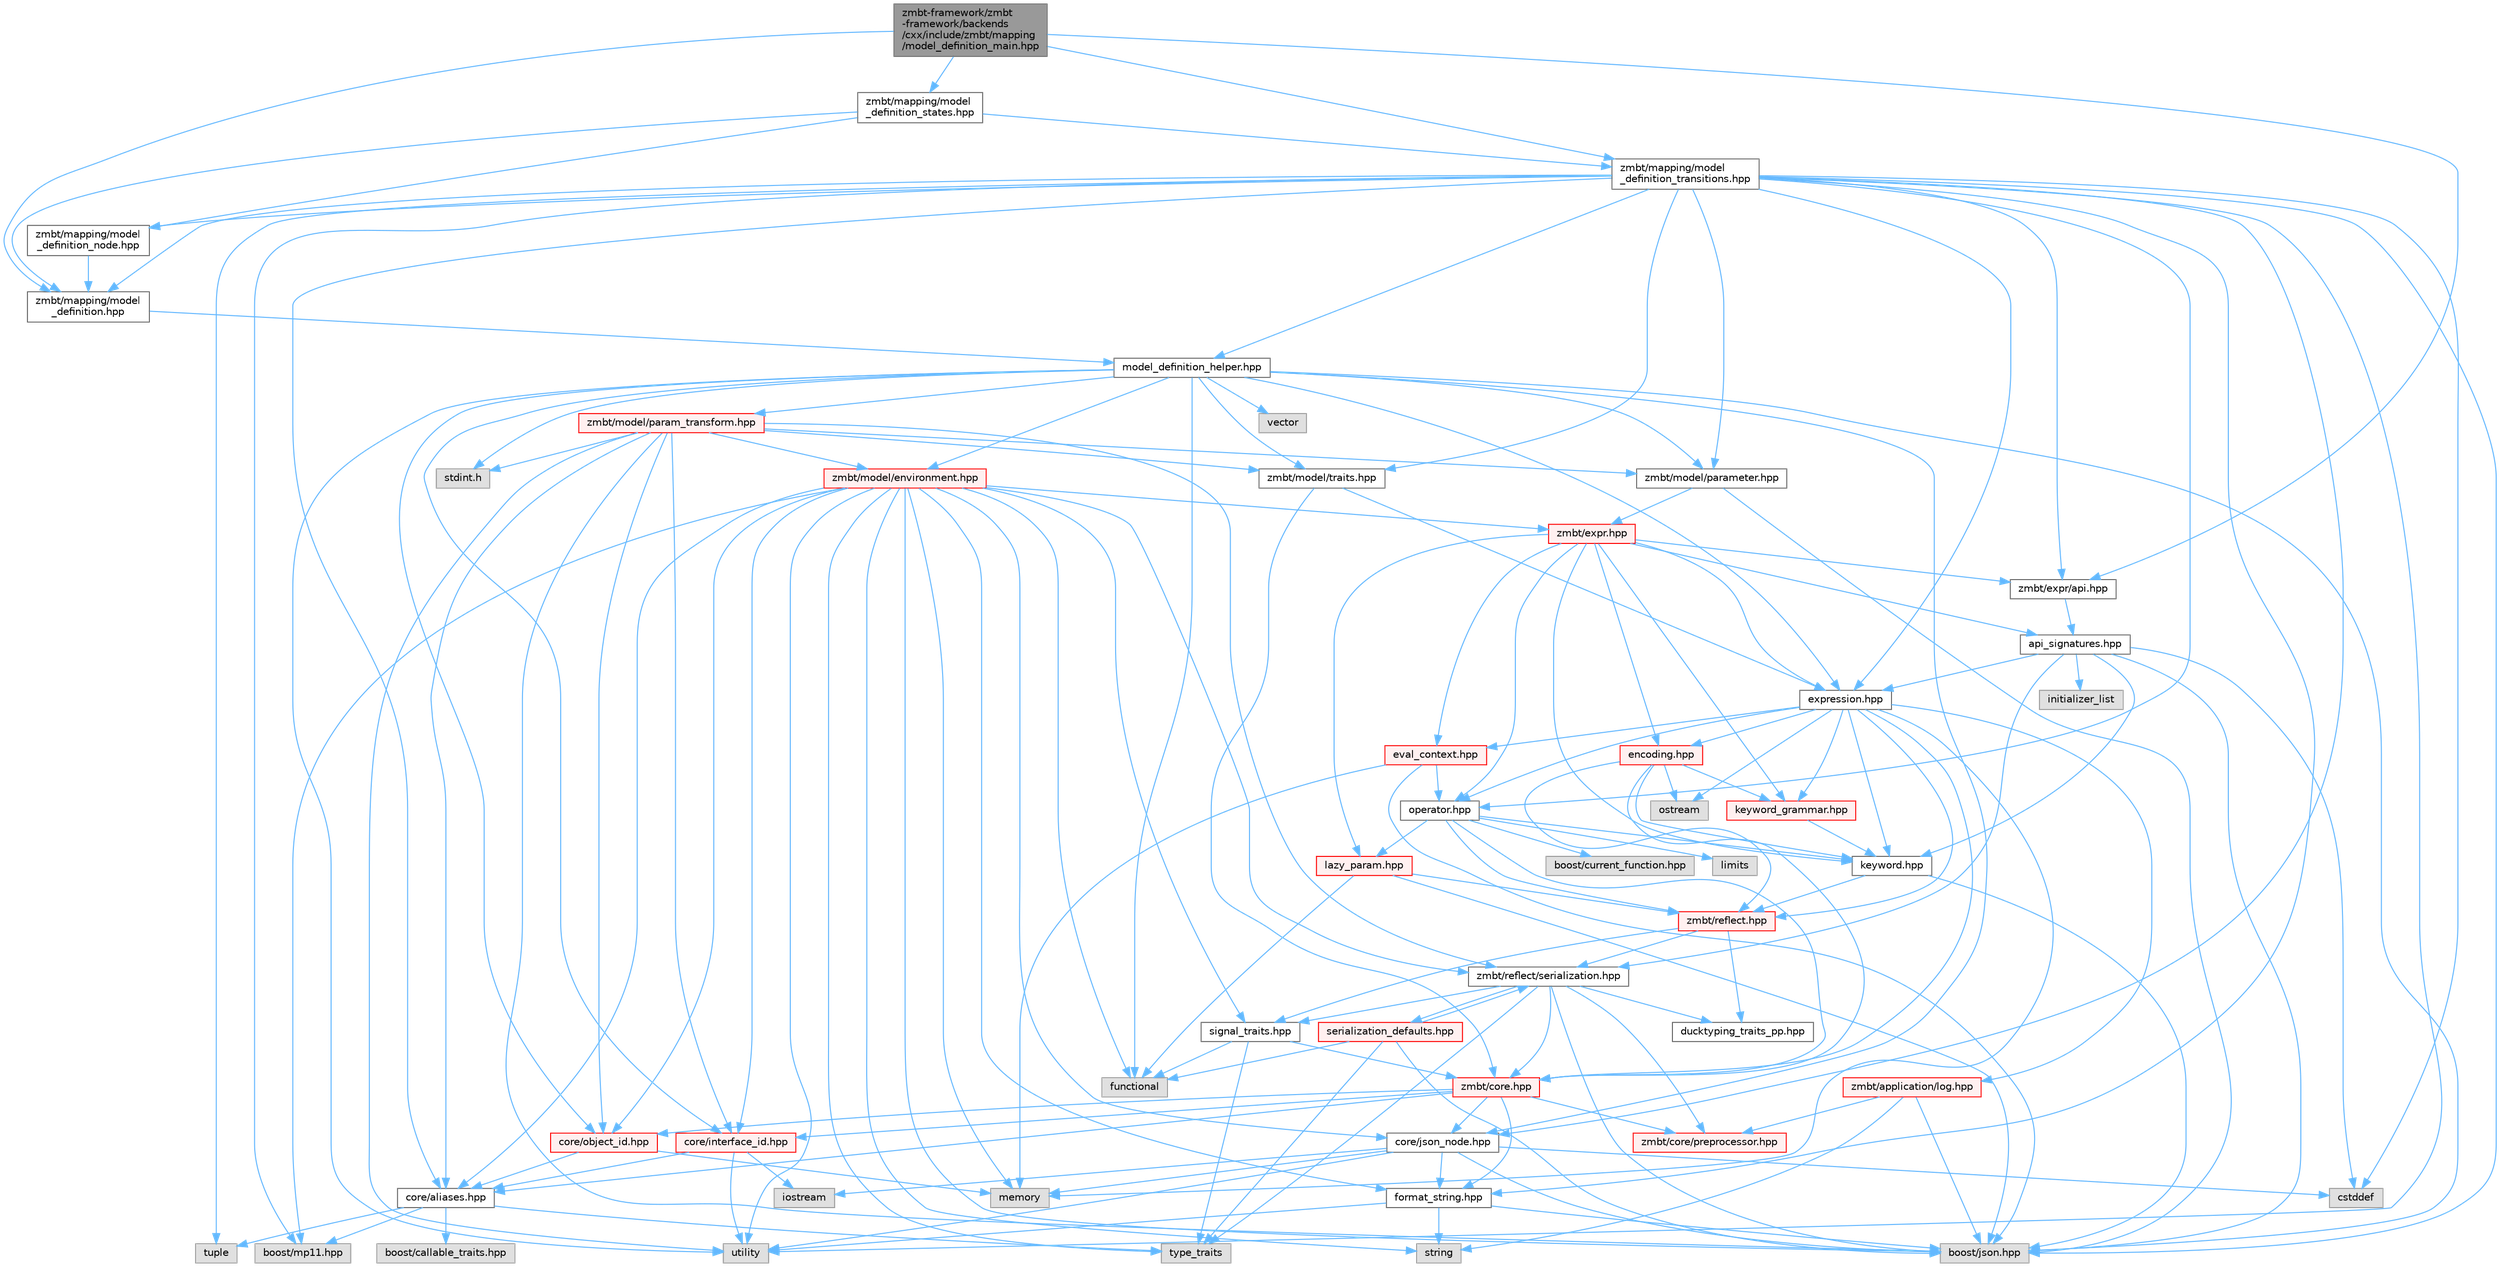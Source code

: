 digraph "zmbt-framework/zmbt-framework/backends/cxx/include/zmbt/mapping/model_definition_main.hpp"
{
 // LATEX_PDF_SIZE
  bgcolor="transparent";
  edge [fontname=Helvetica,fontsize=10,labelfontname=Helvetica,labelfontsize=10];
  node [fontname=Helvetica,fontsize=10,shape=box,height=0.2,width=0.4];
  Node1 [id="Node000001",label="zmbt-framework/zmbt\l-framework/backends\l/cxx/include/zmbt/mapping\l/model_definition_main.hpp",height=0.2,width=0.4,color="gray40", fillcolor="grey60", style="filled", fontcolor="black",tooltip=" "];
  Node1 -> Node2 [id="edge1_Node000001_Node000002",color="steelblue1",style="solid",tooltip=" "];
  Node2 [id="Node000002",label="zmbt/expr/api.hpp",height=0.2,width=0.4,color="grey40", fillcolor="white", style="filled",URL="$expr_2api_8hpp.html",tooltip=" "];
  Node2 -> Node3 [id="edge2_Node000002_Node000003",color="steelblue1",style="solid",tooltip=" "];
  Node3 [id="Node000003",label="api_signatures.hpp",height=0.2,width=0.4,color="grey40", fillcolor="white", style="filled",URL="$api__signatures_8hpp.html",tooltip=" "];
  Node3 -> Node4 [id="edge3_Node000003_Node000004",color="steelblue1",style="solid",tooltip=" "];
  Node4 [id="Node000004",label="cstddef",height=0.2,width=0.4,color="grey60", fillcolor="#E0E0E0", style="filled",tooltip=" "];
  Node3 -> Node5 [id="edge4_Node000003_Node000005",color="steelblue1",style="solid",tooltip=" "];
  Node5 [id="Node000005",label="initializer_list",height=0.2,width=0.4,color="grey60", fillcolor="#E0E0E0", style="filled",tooltip=" "];
  Node3 -> Node6 [id="edge5_Node000003_Node000006",color="steelblue1",style="solid",tooltip=" "];
  Node6 [id="Node000006",label="boost/json.hpp",height=0.2,width=0.4,color="grey60", fillcolor="#E0E0E0", style="filled",tooltip=" "];
  Node3 -> Node7 [id="edge6_Node000003_Node000007",color="steelblue1",style="solid",tooltip=" "];
  Node7 [id="Node000007",label="zmbt/reflect/serialization.hpp",height=0.2,width=0.4,color="grey40", fillcolor="white", style="filled",URL="$serialization_8hpp.html",tooltip=" "];
  Node7 -> Node8 [id="edge7_Node000007_Node000008",color="steelblue1",style="solid",tooltip=" "];
  Node8 [id="Node000008",label="type_traits",height=0.2,width=0.4,color="grey60", fillcolor="#E0E0E0", style="filled",tooltip=" "];
  Node7 -> Node6 [id="edge8_Node000007_Node000006",color="steelblue1",style="solid",tooltip=" "];
  Node7 -> Node9 [id="edge9_Node000007_Node000009",color="steelblue1",style="solid",tooltip=" "];
  Node9 [id="Node000009",label="zmbt/core/preprocessor.hpp",height=0.2,width=0.4,color="red", fillcolor="#FFF0F0", style="filled",URL="$preprocessor_8hpp.html",tooltip="type traits to check serialization compatibility"];
  Node7 -> Node11 [id="edge10_Node000007_Node000011",color="steelblue1",style="solid",tooltip=" "];
  Node11 [id="Node000011",label="zmbt/core.hpp",height=0.2,width=0.4,color="red", fillcolor="#FFF0F0", style="filled",URL="$core_8hpp.html",tooltip=" "];
  Node11 -> Node12 [id="edge11_Node000011_Node000012",color="steelblue1",style="solid",tooltip=" "];
  Node12 [id="Node000012",label="core/aliases.hpp",height=0.2,width=0.4,color="grey40", fillcolor="white", style="filled",URL="$aliases_8hpp.html",tooltip=" "];
  Node12 -> Node8 [id="edge12_Node000012_Node000008",color="steelblue1",style="solid",tooltip=" "];
  Node12 -> Node13 [id="edge13_Node000012_Node000013",color="steelblue1",style="solid",tooltip=" "];
  Node13 [id="Node000013",label="tuple",height=0.2,width=0.4,color="grey60", fillcolor="#E0E0E0", style="filled",tooltip=" "];
  Node12 -> Node14 [id="edge14_Node000012_Node000014",color="steelblue1",style="solid",tooltip=" "];
  Node14 [id="Node000014",label="boost/callable_traits.hpp",height=0.2,width=0.4,color="grey60", fillcolor="#E0E0E0", style="filled",tooltip=" "];
  Node12 -> Node15 [id="edge15_Node000012_Node000015",color="steelblue1",style="solid",tooltip=" "];
  Node15 [id="Node000015",label="boost/mp11.hpp",height=0.2,width=0.4,color="grey60", fillcolor="#E0E0E0", style="filled",tooltip=" "];
  Node11 -> Node18 [id="edge16_Node000011_Node000018",color="steelblue1",style="solid",tooltip=" "];
  Node18 [id="Node000018",label="format_string.hpp",height=0.2,width=0.4,color="grey40", fillcolor="white", style="filled",URL="$format__string_8hpp.html",tooltip=" "];
  Node18 -> Node6 [id="edge17_Node000018_Node000006",color="steelblue1",style="solid",tooltip=" "];
  Node18 -> Node19 [id="edge18_Node000018_Node000019",color="steelblue1",style="solid",tooltip=" "];
  Node19 [id="Node000019",label="string",height=0.2,width=0.4,color="grey60", fillcolor="#E0E0E0", style="filled",tooltip=" "];
  Node18 -> Node20 [id="edge19_Node000018_Node000020",color="steelblue1",style="solid",tooltip=" "];
  Node20 [id="Node000020",label="utility",height=0.2,width=0.4,color="grey60", fillcolor="#E0E0E0", style="filled",tooltip=" "];
  Node11 -> Node31 [id="edge20_Node000011_Node000031",color="steelblue1",style="solid",tooltip=" "];
  Node31 [id="Node000031",label="core/json_node.hpp",height=0.2,width=0.4,color="grey40", fillcolor="white", style="filled",URL="$json__node_8hpp.html",tooltip=" "];
  Node31 -> Node6 [id="edge21_Node000031_Node000006",color="steelblue1",style="solid",tooltip=" "];
  Node31 -> Node4 [id="edge22_Node000031_Node000004",color="steelblue1",style="solid",tooltip=" "];
  Node31 -> Node32 [id="edge23_Node000031_Node000032",color="steelblue1",style="solid",tooltip=" "];
  Node32 [id="Node000032",label="iostream",height=0.2,width=0.4,color="grey60", fillcolor="#E0E0E0", style="filled",tooltip=" "];
  Node31 -> Node33 [id="edge24_Node000031_Node000033",color="steelblue1",style="solid",tooltip=" "];
  Node33 [id="Node000033",label="memory",height=0.2,width=0.4,color="grey60", fillcolor="#E0E0E0", style="filled",tooltip=" "];
  Node31 -> Node20 [id="edge25_Node000031_Node000020",color="steelblue1",style="solid",tooltip=" "];
  Node31 -> Node18 [id="edge26_Node000031_Node000018",color="steelblue1",style="solid",tooltip=" "];
  Node11 -> Node9 [id="edge27_Node000011_Node000009",color="steelblue1",style="solid",tooltip=" "];
  Node11 -> Node53 [id="edge28_Node000011_Node000053",color="steelblue1",style="solid",tooltip=" "];
  Node53 [id="Node000053",label="core/interface_id.hpp",height=0.2,width=0.4,color="red", fillcolor="#FFF0F0", style="filled",URL="$interface__id_8hpp.html",tooltip=" "];
  Node53 -> Node32 [id="edge29_Node000053_Node000032",color="steelblue1",style="solid",tooltip=" "];
  Node53 -> Node20 [id="edge30_Node000053_Node000020",color="steelblue1",style="solid",tooltip=" "];
  Node53 -> Node12 [id="edge31_Node000053_Node000012",color="steelblue1",style="solid",tooltip=" "];
  Node11 -> Node57 [id="edge32_Node000011_Node000057",color="steelblue1",style="solid",tooltip=" "];
  Node57 [id="Node000057",label="core/object_id.hpp",height=0.2,width=0.4,color="red", fillcolor="#FFF0F0", style="filled",URL="$object__id_8hpp.html",tooltip=" "];
  Node57 -> Node33 [id="edge33_Node000057_Node000033",color="steelblue1",style="solid",tooltip=" "];
  Node57 -> Node12 [id="edge34_Node000057_Node000012",color="steelblue1",style="solid",tooltip=" "];
  Node7 -> Node58 [id="edge35_Node000007_Node000058",color="steelblue1",style="solid",tooltip=" "];
  Node58 [id="Node000058",label="ducktyping_traits_pp.hpp",height=0.2,width=0.4,color="grey40", fillcolor="white", style="filled",URL="$ducktyping__traits__pp_8hpp.html",tooltip=" "];
  Node7 -> Node59 [id="edge36_Node000007_Node000059",color="steelblue1",style="solid",tooltip=" "];
  Node59 [id="Node000059",label="signal_traits.hpp",height=0.2,width=0.4,color="grey40", fillcolor="white", style="filled",URL="$signal__traits_8hpp.html",tooltip=" "];
  Node59 -> Node29 [id="edge37_Node000059_Node000029",color="steelblue1",style="solid",tooltip=" "];
  Node29 [id="Node000029",label="functional",height=0.2,width=0.4,color="grey60", fillcolor="#E0E0E0", style="filled",tooltip=" "];
  Node59 -> Node8 [id="edge38_Node000059_Node000008",color="steelblue1",style="solid",tooltip=" "];
  Node59 -> Node11 [id="edge39_Node000059_Node000011",color="steelblue1",style="solid",tooltip=" "];
  Node7 -> Node60 [id="edge40_Node000007_Node000060",color="steelblue1",style="solid",tooltip=" "];
  Node60 [id="Node000060",label="serialization_defaults.hpp",height=0.2,width=0.4,color="red", fillcolor="#FFF0F0", style="filled",URL="$serialization__defaults_8hpp.html",tooltip=" "];
  Node60 -> Node29 [id="edge41_Node000060_Node000029",color="steelblue1",style="solid",tooltip=" "];
  Node60 -> Node8 [id="edge42_Node000060_Node000008",color="steelblue1",style="solid",tooltip=" "];
  Node60 -> Node6 [id="edge43_Node000060_Node000006",color="steelblue1",style="solid",tooltip=" "];
  Node60 -> Node7 [id="edge44_Node000060_Node000007",color="steelblue1",style="solid",tooltip=" "];
  Node3 -> Node63 [id="edge45_Node000003_Node000063",color="steelblue1",style="solid",tooltip=" "];
  Node63 [id="Node000063",label="keyword.hpp",height=0.2,width=0.4,color="grey40", fillcolor="white", style="filled",URL="$keyword_8hpp.html",tooltip=" "];
  Node63 -> Node6 [id="edge46_Node000063_Node000006",color="steelblue1",style="solid",tooltip=" "];
  Node63 -> Node64 [id="edge47_Node000063_Node000064",color="steelblue1",style="solid",tooltip=" "];
  Node64 [id="Node000064",label="zmbt/reflect.hpp",height=0.2,width=0.4,color="red", fillcolor="#FFF0F0", style="filled",URL="$reflect_8hpp.html",tooltip=" "];
  Node64 -> Node58 [id="edge48_Node000064_Node000058",color="steelblue1",style="solid",tooltip=" "];
  Node64 -> Node59 [id="edge49_Node000064_Node000059",color="steelblue1",style="solid",tooltip=" "];
  Node64 -> Node7 [id="edge50_Node000064_Node000007",color="steelblue1",style="solid",tooltip=" "];
  Node3 -> Node67 [id="edge51_Node000003_Node000067",color="steelblue1",style="solid",tooltip=" "];
  Node67 [id="Node000067",label="expression.hpp",height=0.2,width=0.4,color="grey40", fillcolor="white", style="filled",URL="$expression_8hpp.html",tooltip=" "];
  Node67 -> Node33 [id="edge52_Node000067_Node000033",color="steelblue1",style="solid",tooltip=" "];
  Node67 -> Node68 [id="edge53_Node000067_Node000068",color="steelblue1",style="solid",tooltip=" "];
  Node68 [id="Node000068",label="ostream",height=0.2,width=0.4,color="grey60", fillcolor="#E0E0E0", style="filled",tooltip=" "];
  Node67 -> Node69 [id="edge54_Node000067_Node000069",color="steelblue1",style="solid",tooltip=" "];
  Node69 [id="Node000069",label="zmbt/application/log.hpp",height=0.2,width=0.4,color="red", fillcolor="#FFF0F0", style="filled",URL="$log_8hpp.html",tooltip=" "];
  Node69 -> Node19 [id="edge55_Node000069_Node000019",color="steelblue1",style="solid",tooltip=" "];
  Node69 -> Node6 [id="edge56_Node000069_Node000006",color="steelblue1",style="solid",tooltip=" "];
  Node69 -> Node9 [id="edge57_Node000069_Node000009",color="steelblue1",style="solid",tooltip=" "];
  Node67 -> Node11 [id="edge58_Node000067_Node000011",color="steelblue1",style="solid",tooltip=" "];
  Node67 -> Node64 [id="edge59_Node000067_Node000064",color="steelblue1",style="solid",tooltip=" "];
  Node67 -> Node72 [id="edge60_Node000067_Node000072",color="steelblue1",style="solid",tooltip=" "];
  Node72 [id="Node000072",label="operator.hpp",height=0.2,width=0.4,color="grey40", fillcolor="white", style="filled",URL="$operator_8hpp.html",tooltip=" "];
  Node72 -> Node73 [id="edge61_Node000072_Node000073",color="steelblue1",style="solid",tooltip=" "];
  Node73 [id="Node000073",label="limits",height=0.2,width=0.4,color="grey60", fillcolor="#E0E0E0", style="filled",tooltip=" "];
  Node72 -> Node11 [id="edge62_Node000072_Node000011",color="steelblue1",style="solid",tooltip=" "];
  Node72 -> Node64 [id="edge63_Node000072_Node000064",color="steelblue1",style="solid",tooltip=" "];
  Node72 -> Node63 [id="edge64_Node000072_Node000063",color="steelblue1",style="solid",tooltip=" "];
  Node72 -> Node74 [id="edge65_Node000072_Node000074",color="steelblue1",style="solid",tooltip=" "];
  Node74 [id="Node000074",label="lazy_param.hpp",height=0.2,width=0.4,color="red", fillcolor="#FFF0F0", style="filled",URL="$lazy__param_8hpp.html",tooltip=" "];
  Node74 -> Node29 [id="edge66_Node000074_Node000029",color="steelblue1",style="solid",tooltip=" "];
  Node74 -> Node6 [id="edge67_Node000074_Node000006",color="steelblue1",style="solid",tooltip=" "];
  Node74 -> Node64 [id="edge68_Node000074_Node000064",color="steelblue1",style="solid",tooltip=" "];
  Node72 -> Node76 [id="edge69_Node000072_Node000076",color="steelblue1",style="solid",tooltip=" "];
  Node76 [id="Node000076",label="boost/current_function.hpp",height=0.2,width=0.4,color="grey60", fillcolor="#E0E0E0", style="filled",tooltip=" "];
  Node67 -> Node63 [id="edge70_Node000067_Node000063",color="steelblue1",style="solid",tooltip=" "];
  Node67 -> Node77 [id="edge71_Node000067_Node000077",color="steelblue1",style="solid",tooltip=" "];
  Node77 [id="Node000077",label="keyword_grammar.hpp",height=0.2,width=0.4,color="red", fillcolor="#FFF0F0", style="filled",URL="$keyword__grammar_8hpp.html",tooltip=" "];
  Node77 -> Node63 [id="edge72_Node000077_Node000063",color="steelblue1",style="solid",tooltip=" "];
  Node67 -> Node80 [id="edge73_Node000067_Node000080",color="steelblue1",style="solid",tooltip=" "];
  Node80 [id="Node000080",label="encoding.hpp",height=0.2,width=0.4,color="red", fillcolor="#FFF0F0", style="filled",URL="$encoding_8hpp.html",tooltip=" "];
  Node80 -> Node68 [id="edge74_Node000080_Node000068",color="steelblue1",style="solid",tooltip=" "];
  Node80 -> Node11 [id="edge75_Node000080_Node000011",color="steelblue1",style="solid",tooltip=" "];
  Node80 -> Node64 [id="edge76_Node000080_Node000064",color="steelblue1",style="solid",tooltip=" "];
  Node80 -> Node63 [id="edge77_Node000080_Node000063",color="steelblue1",style="solid",tooltip=" "];
  Node80 -> Node77 [id="edge78_Node000080_Node000077",color="steelblue1",style="solid",tooltip=" "];
  Node67 -> Node84 [id="edge79_Node000067_Node000084",color="steelblue1",style="solid",tooltip=" "];
  Node84 [id="Node000084",label="eval_context.hpp",height=0.2,width=0.4,color="red", fillcolor="#FFF0F0", style="filled",URL="$eval__context_8hpp.html",tooltip=" "];
  Node84 -> Node33 [id="edge80_Node000084_Node000033",color="steelblue1",style="solid",tooltip=" "];
  Node84 -> Node6 [id="edge81_Node000084_Node000006",color="steelblue1",style="solid",tooltip=" "];
  Node84 -> Node72 [id="edge82_Node000084_Node000072",color="steelblue1",style="solid",tooltip=" "];
  Node1 -> Node86 [id="edge83_Node000001_Node000086",color="steelblue1",style="solid",tooltip=" "];
  Node86 [id="Node000086",label="zmbt/mapping/model\l_definition.hpp",height=0.2,width=0.4,color="grey40", fillcolor="white", style="filled",URL="$model__definition_8hpp.html",tooltip=" "];
  Node86 -> Node87 [id="edge84_Node000086_Node000087",color="steelblue1",style="solid",tooltip=" "];
  Node87 [id="Node000087",label="model_definition_helper.hpp",height=0.2,width=0.4,color="grey40", fillcolor="white", style="filled",URL="$model__definition__helper_8hpp.html",tooltip=" "];
  Node87 -> Node88 [id="edge85_Node000087_Node000088",color="steelblue1",style="solid",tooltip=" "];
  Node88 [id="Node000088",label="stdint.h",height=0.2,width=0.4,color="grey60", fillcolor="#E0E0E0", style="filled",tooltip=" "];
  Node87 -> Node6 [id="edge86_Node000087_Node000006",color="steelblue1",style="solid",tooltip=" "];
  Node87 -> Node53 [id="edge87_Node000087_Node000053",color="steelblue1",style="solid",tooltip=" "];
  Node87 -> Node31 [id="edge88_Node000087_Node000031",color="steelblue1",style="solid",tooltip=" "];
  Node87 -> Node57 [id="edge89_Node000087_Node000057",color="steelblue1",style="solid",tooltip=" "];
  Node87 -> Node89 [id="edge90_Node000087_Node000089",color="steelblue1",style="solid",tooltip=" "];
  Node89 [id="Node000089",label="zmbt/model/parameter.hpp",height=0.2,width=0.4,color="grey40", fillcolor="white", style="filled",URL="$parameter_8hpp.html",tooltip=" "];
  Node89 -> Node6 [id="edge91_Node000089_Node000006",color="steelblue1",style="solid",tooltip=" "];
  Node89 -> Node90 [id="edge92_Node000089_Node000090",color="steelblue1",style="solid",tooltip=" "];
  Node90 [id="Node000090",label="zmbt/expr.hpp",height=0.2,width=0.4,color="red", fillcolor="#FFF0F0", style="filled",URL="$expr_8hpp.html",tooltip=" "];
  Node90 -> Node72 [id="edge93_Node000090_Node000072",color="steelblue1",style="solid",tooltip=" "];
  Node90 -> Node63 [id="edge94_Node000090_Node000063",color="steelblue1",style="solid",tooltip=" "];
  Node90 -> Node77 [id="edge95_Node000090_Node000077",color="steelblue1",style="solid",tooltip=" "];
  Node90 -> Node74 [id="edge96_Node000090_Node000074",color="steelblue1",style="solid",tooltip=" "];
  Node90 -> Node67 [id="edge97_Node000090_Node000067",color="steelblue1",style="solid",tooltip=" "];
  Node90 -> Node84 [id="edge98_Node000090_Node000084",color="steelblue1",style="solid",tooltip=" "];
  Node90 -> Node2 [id="edge99_Node000090_Node000002",color="steelblue1",style="solid",tooltip=" "];
  Node90 -> Node3 [id="edge100_Node000090_Node000003",color="steelblue1",style="solid",tooltip=" "];
  Node90 -> Node80 [id="edge101_Node000090_Node000080",color="steelblue1",style="solid",tooltip=" "];
  Node87 -> Node94 [id="edge102_Node000087_Node000094",color="steelblue1",style="solid",tooltip=" "];
  Node94 [id="Node000094",label="zmbt/model/environment.hpp",height=0.2,width=0.4,color="red", fillcolor="#FFF0F0", style="filled",URL="$environment_8hpp.html",tooltip=" "];
  Node94 -> Node6 [id="edge103_Node000094_Node000006",color="steelblue1",style="solid",tooltip=" "];
  Node94 -> Node15 [id="edge104_Node000094_Node000015",color="steelblue1",style="solid",tooltip=" "];
  Node94 -> Node12 [id="edge105_Node000094_Node000012",color="steelblue1",style="solid",tooltip=" "];
  Node94 -> Node18 [id="edge106_Node000094_Node000018",color="steelblue1",style="solid",tooltip=" "];
  Node94 -> Node53 [id="edge107_Node000094_Node000053",color="steelblue1",style="solid",tooltip=" "];
  Node94 -> Node31 [id="edge108_Node000094_Node000031",color="steelblue1",style="solid",tooltip=" "];
  Node94 -> Node57 [id="edge109_Node000094_Node000057",color="steelblue1",style="solid",tooltip=" "];
  Node94 -> Node59 [id="edge110_Node000094_Node000059",color="steelblue1",style="solid",tooltip=" "];
  Node94 -> Node7 [id="edge111_Node000094_Node000007",color="steelblue1",style="solid",tooltip=" "];
  Node94 -> Node90 [id="edge112_Node000094_Node000090",color="steelblue1",style="solid",tooltip=" "];
  Node94 -> Node29 [id="edge113_Node000094_Node000029",color="steelblue1",style="solid",tooltip=" "];
  Node94 -> Node33 [id="edge114_Node000094_Node000033",color="steelblue1",style="solid",tooltip=" "];
  Node94 -> Node19 [id="edge115_Node000094_Node000019",color="steelblue1",style="solid",tooltip=" "];
  Node94 -> Node8 [id="edge116_Node000094_Node000008",color="steelblue1",style="solid",tooltip=" "];
  Node94 -> Node20 [id="edge117_Node000094_Node000020",color="steelblue1",style="solid",tooltip=" "];
  Node87 -> Node67 [id="edge118_Node000087_Node000067",color="steelblue1",style="solid",tooltip=" "];
  Node87 -> Node117 [id="edge119_Node000087_Node000117",color="steelblue1",style="solid",tooltip=" "];
  Node117 [id="Node000117",label="zmbt/model/traits.hpp",height=0.2,width=0.4,color="grey40", fillcolor="white", style="filled",URL="$traits_8hpp.html",tooltip=" "];
  Node117 -> Node11 [id="edge120_Node000117_Node000011",color="steelblue1",style="solid",tooltip=" "];
  Node117 -> Node67 [id="edge121_Node000117_Node000067",color="steelblue1",style="solid",tooltip=" "];
  Node87 -> Node118 [id="edge122_Node000087_Node000118",color="steelblue1",style="solid",tooltip=" "];
  Node118 [id="Node000118",label="zmbt/model/param_transform.hpp",height=0.2,width=0.4,color="red", fillcolor="#FFF0F0", style="filled",URL="$param__transform_8hpp.html",tooltip=" "];
  Node118 -> Node6 [id="edge123_Node000118_Node000006",color="steelblue1",style="solid",tooltip=" "];
  Node118 -> Node12 [id="edge124_Node000118_Node000012",color="steelblue1",style="solid",tooltip=" "];
  Node118 -> Node53 [id="edge125_Node000118_Node000053",color="steelblue1",style="solid",tooltip=" "];
  Node118 -> Node57 [id="edge126_Node000118_Node000057",color="steelblue1",style="solid",tooltip=" "];
  Node118 -> Node89 [id="edge127_Node000118_Node000089",color="steelblue1",style="solid",tooltip=" "];
  Node118 -> Node7 [id="edge128_Node000118_Node000007",color="steelblue1",style="solid",tooltip=" "];
  Node118 -> Node88 [id="edge129_Node000118_Node000088",color="steelblue1",style="solid",tooltip=" "];
  Node118 -> Node20 [id="edge130_Node000118_Node000020",color="steelblue1",style="solid",tooltip=" "];
  Node118 -> Node94 [id="edge131_Node000118_Node000094",color="steelblue1",style="solid",tooltip=" "];
  Node118 -> Node117 [id="edge132_Node000118_Node000117",color="steelblue1",style="solid",tooltip=" "];
  Node87 -> Node29 [id="edge133_Node000087_Node000029",color="steelblue1",style="solid",tooltip=" "];
  Node87 -> Node20 [id="edge134_Node000087_Node000020",color="steelblue1",style="solid",tooltip=" "];
  Node87 -> Node43 [id="edge135_Node000087_Node000043",color="steelblue1",style="solid",tooltip=" "];
  Node43 [id="Node000043",label="vector",height=0.2,width=0.4,color="grey60", fillcolor="#E0E0E0", style="filled",tooltip=" "];
  Node1 -> Node119 [id="edge136_Node000001_Node000119",color="steelblue1",style="solid",tooltip=" "];
  Node119 [id="Node000119",label="zmbt/mapping/model\l_definition_states.hpp",height=0.2,width=0.4,color="grey40", fillcolor="white", style="filled",URL="$model__definition__states_8hpp.html",tooltip=" "];
  Node119 -> Node86 [id="edge137_Node000119_Node000086",color="steelblue1",style="solid",tooltip=" "];
  Node119 -> Node120 [id="edge138_Node000119_Node000120",color="steelblue1",style="solid",tooltip=" "];
  Node120 [id="Node000120",label="zmbt/mapping/model\l_definition_node.hpp",height=0.2,width=0.4,color="grey40", fillcolor="white", style="filled",URL="$model__definition__node_8hpp.html",tooltip=" "];
  Node120 -> Node86 [id="edge139_Node000120_Node000086",color="steelblue1",style="solid",tooltip=" "];
  Node119 -> Node121 [id="edge140_Node000119_Node000121",color="steelblue1",style="solid",tooltip=" "];
  Node121 [id="Node000121",label="zmbt/mapping/model\l_definition_transitions.hpp",height=0.2,width=0.4,color="grey40", fillcolor="white", style="filled",URL="$model__definition__transitions_8hpp.html",tooltip=" "];
  Node121 -> Node6 [id="edge141_Node000121_Node000006",color="steelblue1",style="solid",tooltip=" "];
  Node121 -> Node15 [id="edge142_Node000121_Node000015",color="steelblue1",style="solid",tooltip=" "];
  Node121 -> Node12 [id="edge143_Node000121_Node000012",color="steelblue1",style="solid",tooltip=" "];
  Node121 -> Node18 [id="edge144_Node000121_Node000018",color="steelblue1",style="solid",tooltip=" "];
  Node121 -> Node31 [id="edge145_Node000121_Node000031",color="steelblue1",style="solid",tooltip=" "];
  Node121 -> Node67 [id="edge146_Node000121_Node000067",color="steelblue1",style="solid",tooltip=" "];
  Node121 -> Node2 [id="edge147_Node000121_Node000002",color="steelblue1",style="solid",tooltip=" "];
  Node121 -> Node72 [id="edge148_Node000121_Node000072",color="steelblue1",style="solid",tooltip=" "];
  Node121 -> Node89 [id="edge149_Node000121_Node000089",color="steelblue1",style="solid",tooltip=" "];
  Node121 -> Node117 [id="edge150_Node000121_Node000117",color="steelblue1",style="solid",tooltip=" "];
  Node121 -> Node4 [id="edge151_Node000121_Node000004",color="steelblue1",style="solid",tooltip=" "];
  Node121 -> Node13 [id="edge152_Node000121_Node000013",color="steelblue1",style="solid",tooltip=" "];
  Node121 -> Node20 [id="edge153_Node000121_Node000020",color="steelblue1",style="solid",tooltip=" "];
  Node121 -> Node87 [id="edge154_Node000121_Node000087",color="steelblue1",style="solid",tooltip=" "];
  Node121 -> Node86 [id="edge155_Node000121_Node000086",color="steelblue1",style="solid",tooltip=" "];
  Node121 -> Node120 [id="edge156_Node000121_Node000120",color="steelblue1",style="solid",tooltip=" "];
  Node1 -> Node121 [id="edge157_Node000001_Node000121",color="steelblue1",style="solid",tooltip=" "];
}
